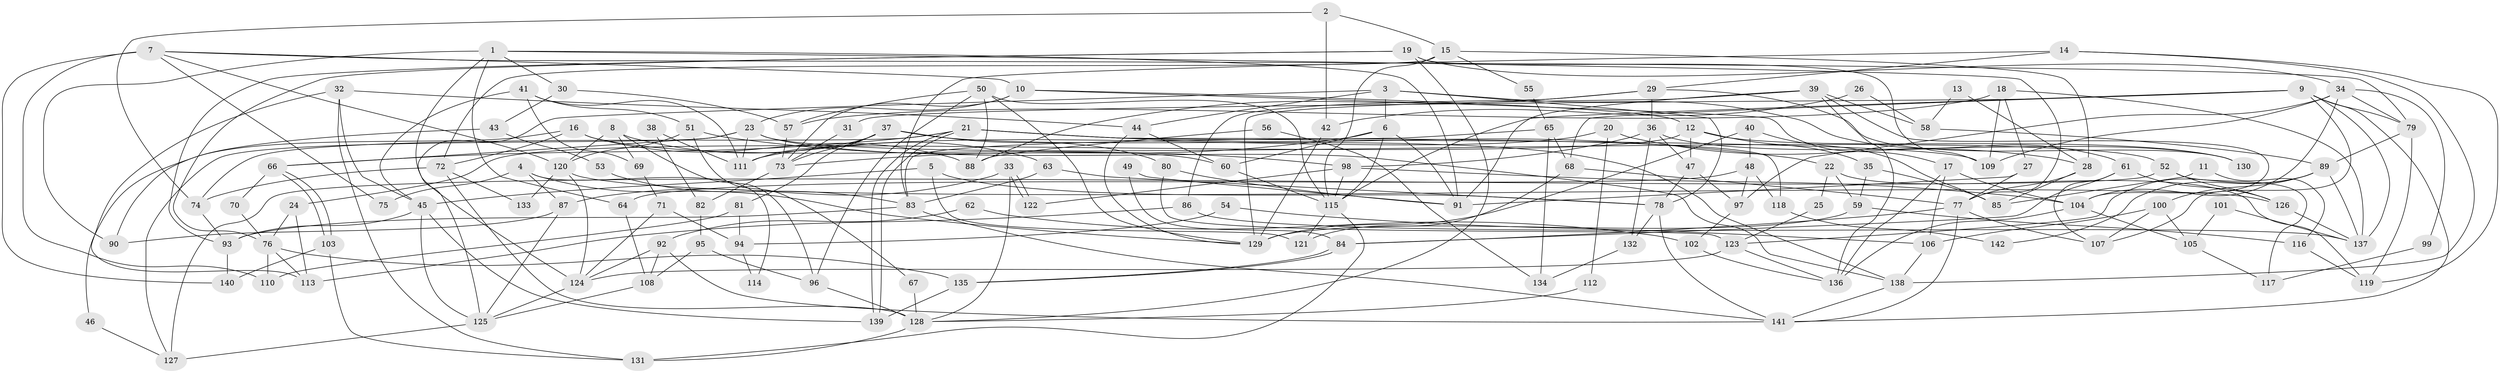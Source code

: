 // coarse degree distribution, {11: 0.010752688172043012, 5: 0.16129032258064516, 8: 0.11827956989247312, 4: 0.21505376344086022, 3: 0.16129032258064516, 6: 0.0967741935483871, 7: 0.07526881720430108, 2: 0.11827956989247312, 9: 0.021505376344086023, 10: 0.021505376344086023}
// Generated by graph-tools (version 1.1) at 2025/23/03/03/25 07:23:57]
// undirected, 142 vertices, 284 edges
graph export_dot {
graph [start="1"]
  node [color=gray90,style=filled];
  1;
  2;
  3;
  4;
  5;
  6;
  7;
  8;
  9;
  10;
  11;
  12;
  13;
  14;
  15;
  16;
  17;
  18;
  19;
  20;
  21;
  22;
  23;
  24;
  25;
  26;
  27;
  28;
  29;
  30;
  31;
  32;
  33;
  34;
  35;
  36;
  37;
  38;
  39;
  40;
  41;
  42;
  43;
  44;
  45;
  46;
  47;
  48;
  49;
  50;
  51;
  52;
  53;
  54;
  55;
  56;
  57;
  58;
  59;
  60;
  61;
  62;
  63;
  64;
  65;
  66;
  67;
  68;
  69;
  70;
  71;
  72;
  73;
  74;
  75;
  76;
  77;
  78;
  79;
  80;
  81;
  82;
  83;
  84;
  85;
  86;
  87;
  88;
  89;
  90;
  91;
  92;
  93;
  94;
  95;
  96;
  97;
  98;
  99;
  100;
  101;
  102;
  103;
  104;
  105;
  106;
  107;
  108;
  109;
  110;
  111;
  112;
  113;
  114;
  115;
  116;
  117;
  118;
  119;
  120;
  121;
  122;
  123;
  124;
  125;
  126;
  127;
  128;
  129;
  130;
  131;
  132;
  133;
  134;
  135;
  136;
  137;
  138;
  139;
  140;
  141;
  142;
  1 -- 91;
  1 -- 124;
  1 -- 30;
  1 -- 64;
  1 -- 77;
  1 -- 90;
  2 -- 15;
  2 -- 74;
  2 -- 42;
  3 -- 78;
  3 -- 44;
  3 -- 6;
  3 -- 61;
  3 -- 125;
  4 -- 87;
  4 -- 129;
  4 -- 75;
  4 -- 114;
  5 -- 45;
  5 -- 78;
  5 -- 121;
  6 -- 60;
  6 -- 73;
  6 -- 91;
  6 -- 115;
  7 -- 140;
  7 -- 79;
  7 -- 10;
  7 -- 75;
  7 -- 110;
  7 -- 120;
  8 -- 96;
  8 -- 120;
  8 -- 63;
  8 -- 69;
  9 -- 137;
  9 -- 68;
  9 -- 31;
  9 -- 79;
  9 -- 107;
  9 -- 115;
  9 -- 141;
  10 -- 12;
  10 -- 17;
  10 -- 23;
  10 -- 73;
  11 -- 116;
  11 -- 85;
  12 -- 130;
  12 -- 24;
  12 -- 35;
  12 -- 47;
  13 -- 58;
  13 -- 28;
  14 -- 138;
  14 -- 29;
  14 -- 83;
  14 -- 119;
  15 -- 28;
  15 -- 115;
  15 -- 55;
  15 -- 72;
  16 -- 60;
  16 -- 88;
  16 -- 46;
  16 -- 72;
  17 -- 136;
  17 -- 104;
  17 -- 106;
  18 -- 109;
  18 -- 137;
  18 -- 27;
  18 -- 57;
  19 -- 109;
  19 -- 93;
  19 -- 34;
  19 -- 76;
  19 -- 128;
  20 -- 111;
  20 -- 28;
  20 -- 112;
  21 -- 139;
  21 -- 139;
  21 -- 66;
  21 -- 22;
  21 -- 74;
  21 -- 109;
  21 -- 118;
  22 -- 119;
  22 -- 25;
  22 -- 59;
  23 -- 52;
  23 -- 66;
  23 -- 111;
  23 -- 127;
  23 -- 138;
  24 -- 76;
  24 -- 113;
  25 -- 123;
  26 -- 58;
  26 -- 42;
  27 -- 77;
  27 -- 91;
  28 -- 77;
  28 -- 85;
  29 -- 36;
  29 -- 86;
  29 -- 88;
  29 -- 130;
  30 -- 57;
  30 -- 43;
  31 -- 73;
  32 -- 45;
  32 -- 131;
  32 -- 44;
  32 -- 113;
  33 -- 128;
  33 -- 122;
  33 -- 122;
  33 -- 87;
  34 -- 104;
  34 -- 79;
  34 -- 97;
  34 -- 99;
  34 -- 109;
  35 -- 59;
  35 -- 85;
  36 -- 47;
  36 -- 98;
  36 -- 130;
  36 -- 132;
  37 -- 73;
  37 -- 138;
  37 -- 80;
  37 -- 81;
  37 -- 111;
  38 -- 82;
  38 -- 111;
  39 -- 91;
  39 -- 104;
  39 -- 58;
  39 -- 129;
  39 -- 136;
  40 -- 48;
  40 -- 129;
  40 -- 85;
  41 -- 45;
  41 -- 111;
  41 -- 51;
  41 -- 69;
  42 -- 129;
  43 -- 90;
  43 -- 53;
  44 -- 129;
  44 -- 60;
  45 -- 125;
  45 -- 93;
  45 -- 139;
  46 -- 127;
  47 -- 78;
  47 -- 97;
  48 -- 64;
  48 -- 97;
  48 -- 118;
  49 -- 84;
  49 -- 91;
  50 -- 115;
  50 -- 57;
  50 -- 88;
  50 -- 96;
  50 -- 129;
  51 -- 98;
  51 -- 67;
  51 -- 120;
  52 -- 126;
  52 -- 127;
  52 -- 117;
  53 -- 83;
  54 -- 106;
  54 -- 94;
  55 -- 65;
  56 -- 134;
  56 -- 88;
  57 -- 73;
  58 -- 89;
  59 -- 129;
  59 -- 116;
  60 -- 115;
  61 -- 84;
  61 -- 107;
  61 -- 126;
  62 -- 92;
  62 -- 102;
  63 -- 83;
  63 -- 78;
  64 -- 108;
  65 -- 68;
  65 -- 83;
  65 -- 134;
  66 -- 103;
  66 -- 103;
  66 -- 70;
  67 -- 128;
  68 -- 77;
  68 -- 121;
  69 -- 71;
  70 -- 76;
  71 -- 124;
  71 -- 94;
  72 -- 74;
  72 -- 128;
  72 -- 133;
  73 -- 82;
  74 -- 93;
  76 -- 135;
  76 -- 110;
  76 -- 113;
  77 -- 107;
  77 -- 84;
  77 -- 141;
  78 -- 141;
  78 -- 132;
  79 -- 89;
  79 -- 119;
  80 -- 91;
  80 -- 123;
  81 -- 110;
  81 -- 94;
  82 -- 95;
  83 -- 141;
  83 -- 93;
  84 -- 135;
  84 -- 135;
  86 -- 137;
  86 -- 113;
  87 -- 125;
  87 -- 90;
  89 -- 100;
  89 -- 123;
  89 -- 137;
  89 -- 142;
  92 -- 124;
  92 -- 141;
  92 -- 108;
  93 -- 140;
  94 -- 114;
  95 -- 96;
  95 -- 108;
  96 -- 128;
  97 -- 102;
  98 -- 104;
  98 -- 115;
  98 -- 122;
  99 -- 117;
  100 -- 106;
  100 -- 107;
  100 -- 105;
  101 -- 137;
  101 -- 105;
  102 -- 136;
  103 -- 131;
  103 -- 140;
  104 -- 136;
  104 -- 105;
  105 -- 117;
  106 -- 138;
  108 -- 125;
  112 -- 128;
  115 -- 121;
  115 -- 131;
  116 -- 119;
  118 -- 142;
  120 -- 124;
  120 -- 126;
  120 -- 133;
  123 -- 124;
  123 -- 136;
  124 -- 125;
  125 -- 127;
  126 -- 137;
  128 -- 131;
  132 -- 134;
  135 -- 139;
  138 -- 141;
}

